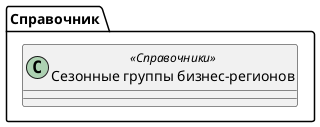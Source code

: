 ﻿@startuml СезонныеГруппыБизнесРегионов
'!include templates.wsd
'..\include templates.wsd
class Справочник.СезонныеГруппыБизнесРегионов as "Сезонные группы бизнес-регионов" <<Справочники>>
{
}
@enduml
